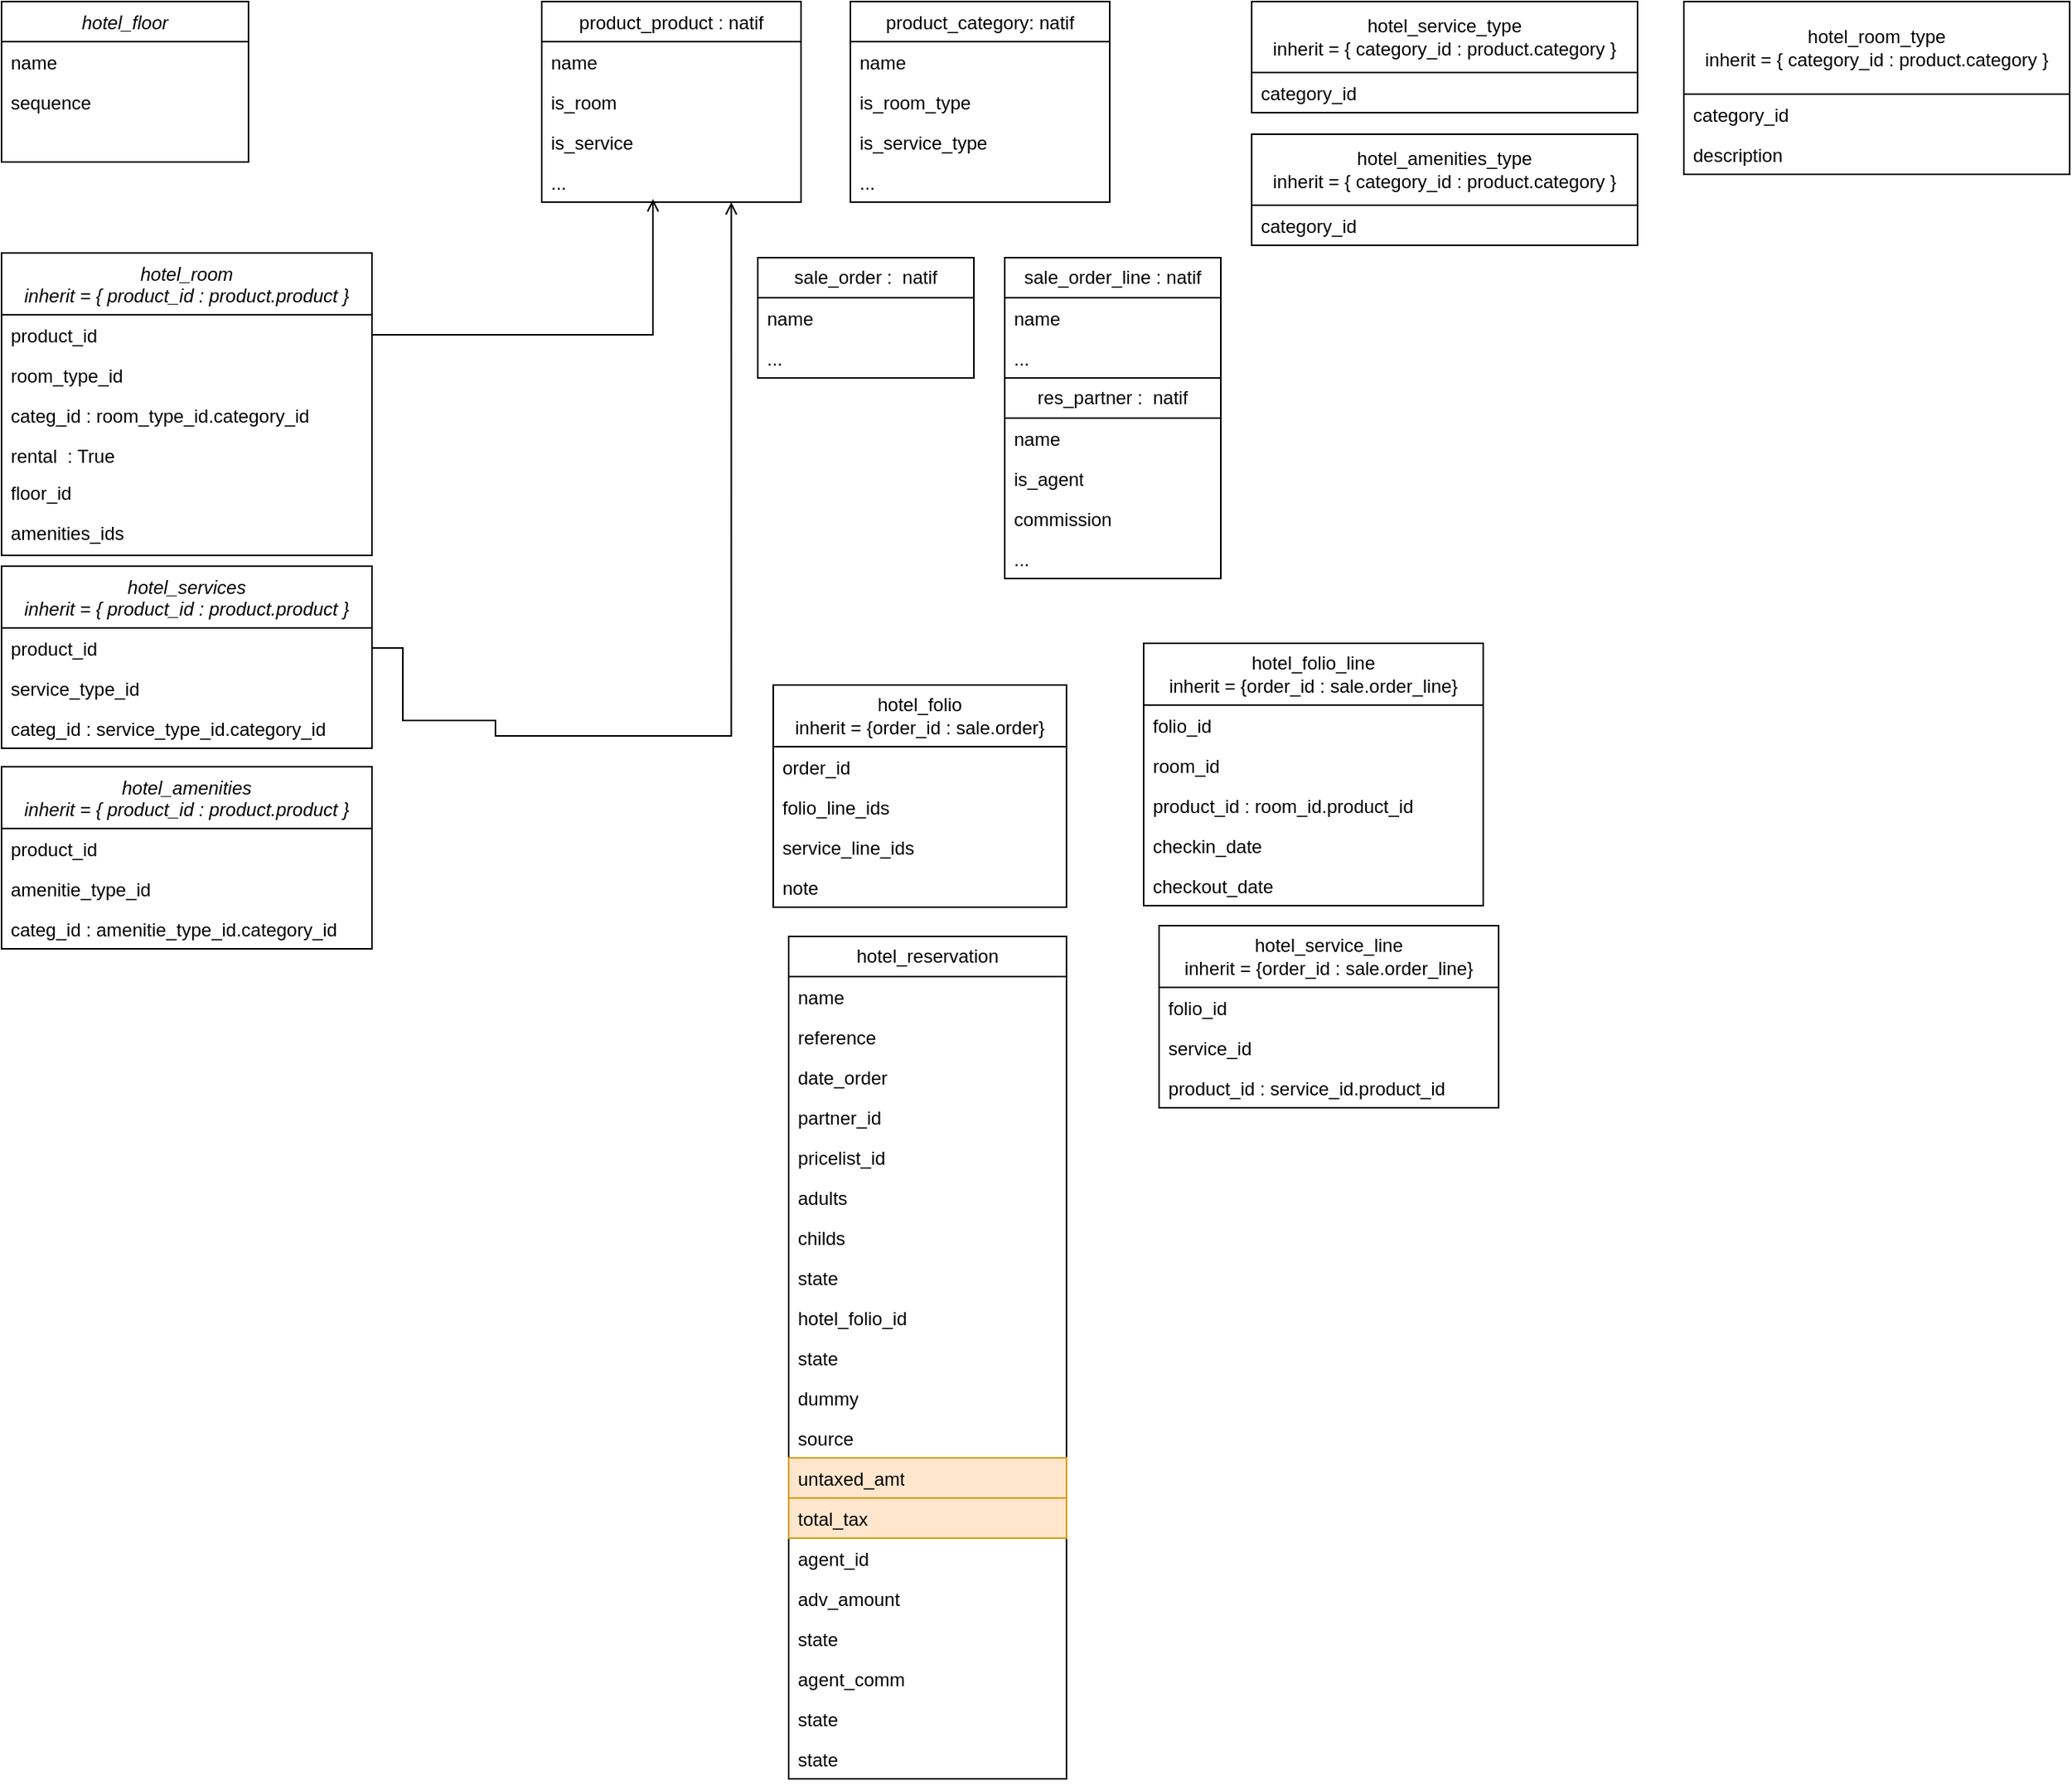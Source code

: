 <mxfile version="24.8.4">
  <diagram id="C5RBs43oDa-KdzZeNtuy" name="Page-1">
    <mxGraphModel dx="1360" dy="793" grid="1" gridSize="10" guides="1" tooltips="1" connect="1" arrows="1" fold="1" page="1" pageScale="1" pageWidth="827" pageHeight="1169" math="0" shadow="0">
      <root>
        <mxCell id="WIyWlLk6GJQsqaUBKTNV-0" />
        <mxCell id="WIyWlLk6GJQsqaUBKTNV-1" parent="WIyWlLk6GJQsqaUBKTNV-0" />
        <mxCell id="zkfFHV4jXpPFQw0GAbJ--0" value="hotel_floor" style="swimlane;fontStyle=2;align=center;verticalAlign=top;childLayout=stackLayout;horizontal=1;startSize=26;horizontalStack=0;resizeParent=1;resizeLast=0;collapsible=1;marginBottom=0;rounded=0;shadow=0;strokeWidth=1;" parent="WIyWlLk6GJQsqaUBKTNV-1" vertex="1">
          <mxGeometry x="60" y="24" width="160" height="104" as="geometry">
            <mxRectangle x="220" y="120" width="160" height="26" as="alternateBounds" />
          </mxGeometry>
        </mxCell>
        <mxCell id="zkfFHV4jXpPFQw0GAbJ--1" value="name" style="text;align=left;verticalAlign=top;spacingLeft=4;spacingRight=4;overflow=hidden;rotatable=0;points=[[0,0.5],[1,0.5]];portConstraint=eastwest;" parent="zkfFHV4jXpPFQw0GAbJ--0" vertex="1">
          <mxGeometry y="26" width="160" height="26" as="geometry" />
        </mxCell>
        <mxCell id="zkfFHV4jXpPFQw0GAbJ--2" value="sequence" style="text;align=left;verticalAlign=top;spacingLeft=4;spacingRight=4;overflow=hidden;rotatable=0;points=[[0,0.5],[1,0.5]];portConstraint=eastwest;rounded=0;shadow=0;html=0;" parent="zkfFHV4jXpPFQw0GAbJ--0" vertex="1">
          <mxGeometry y="52" width="160" height="26" as="geometry" />
        </mxCell>
        <mxCell id="zkfFHV4jXpPFQw0GAbJ--17" value="product_product : natif" style="swimlane;fontStyle=0;align=center;verticalAlign=top;childLayout=stackLayout;horizontal=1;startSize=26;horizontalStack=0;resizeParent=1;resizeLast=0;collapsible=1;marginBottom=0;rounded=0;shadow=0;strokeWidth=1;" parent="WIyWlLk6GJQsqaUBKTNV-1" vertex="1">
          <mxGeometry x="410" y="24" width="168" height="130" as="geometry">
            <mxRectangle x="500" y="120" width="160" height="26" as="alternateBounds" />
          </mxGeometry>
        </mxCell>
        <mxCell id="zkfFHV4jXpPFQw0GAbJ--19" value="name" style="text;align=left;verticalAlign=top;spacingLeft=4;spacingRight=4;overflow=hidden;rotatable=0;points=[[0,0.5],[1,0.5]];portConstraint=eastwest;rounded=0;shadow=0;html=0;" parent="zkfFHV4jXpPFQw0GAbJ--17" vertex="1">
          <mxGeometry y="26" width="168" height="26" as="geometry" />
        </mxCell>
        <mxCell id="EA4_dGLOAJ5GfH2h5GB5-25" value="is_room" style="text;align=left;verticalAlign=top;spacingLeft=4;spacingRight=4;overflow=hidden;rotatable=0;points=[[0,0.5],[1,0.5]];portConstraint=eastwest;rounded=0;shadow=0;html=0;" vertex="1" parent="zkfFHV4jXpPFQw0GAbJ--17">
          <mxGeometry y="52" width="168" height="26" as="geometry" />
        </mxCell>
        <mxCell id="EA4_dGLOAJ5GfH2h5GB5-26" value="is_service" style="text;align=left;verticalAlign=top;spacingLeft=4;spacingRight=4;overflow=hidden;rotatable=0;points=[[0,0.5],[1,0.5]];portConstraint=eastwest;rounded=0;shadow=0;html=0;" vertex="1" parent="zkfFHV4jXpPFQw0GAbJ--17">
          <mxGeometry y="78" width="168" height="26" as="geometry" />
        </mxCell>
        <mxCell id="vTVSx52YXHkKpOMaiZz1-7" value="..." style="text;align=left;verticalAlign=top;spacingLeft=4;spacingRight=4;overflow=hidden;rotatable=0;points=[[0,0.5],[1,0.5]];portConstraint=eastwest;rounded=0;shadow=0;html=0;" parent="zkfFHV4jXpPFQw0GAbJ--17" vertex="1">
          <mxGeometry y="104" width="168" height="26" as="geometry" />
        </mxCell>
        <mxCell id="zkfFHV4jXpPFQw0GAbJ--26" value="" style="endArrow=open;shadow=0;strokeWidth=1;rounded=0;curved=0;endFill=1;edgeStyle=elbowEdgeStyle;elbow=vertical;entryX=0.429;entryY=0.923;entryDx=0;entryDy=0;entryPerimeter=0;exitX=1;exitY=0.5;exitDx=0;exitDy=0;" parent="WIyWlLk6GJQsqaUBKTNV-1" source="vTVSx52YXHkKpOMaiZz1-11" target="vTVSx52YXHkKpOMaiZz1-7" edge="1">
          <mxGeometry x="0.5" y="41" relative="1" as="geometry">
            <mxPoint x="310" y="250" as="sourcePoint" />
            <mxPoint x="483" y="159" as="targetPoint" />
            <mxPoint x="-40" y="32" as="offset" />
            <Array as="points">
              <mxPoint x="430" y="240" />
              <mxPoint x="370" y="250" />
            </Array>
          </mxGeometry>
        </mxCell>
        <mxCell id="vTVSx52YXHkKpOMaiZz1-3" value="product_category: natif" style="swimlane;fontStyle=0;align=center;verticalAlign=top;childLayout=stackLayout;horizontal=1;startSize=26;horizontalStack=0;resizeParent=1;resizeLast=0;collapsible=1;marginBottom=0;rounded=0;shadow=0;strokeWidth=1;" parent="WIyWlLk6GJQsqaUBKTNV-1" vertex="1">
          <mxGeometry x="610" y="24" width="168" height="130" as="geometry">
            <mxRectangle x="550" y="140" width="160" height="26" as="alternateBounds" />
          </mxGeometry>
        </mxCell>
        <mxCell id="vTVSx52YXHkKpOMaiZz1-4" value="name" style="text;align=left;verticalAlign=top;spacingLeft=4;spacingRight=4;overflow=hidden;rotatable=0;points=[[0,0.5],[1,0.5]];portConstraint=eastwest;rounded=0;shadow=0;html=0;" parent="vTVSx52YXHkKpOMaiZz1-3" vertex="1">
          <mxGeometry y="26" width="168" height="26" as="geometry" />
        </mxCell>
        <mxCell id="EA4_dGLOAJ5GfH2h5GB5-20" value="is_room_type" style="text;align=left;verticalAlign=top;spacingLeft=4;spacingRight=4;overflow=hidden;rotatable=0;points=[[0,0.5],[1,0.5]];portConstraint=eastwest;rounded=0;shadow=0;html=0;" vertex="1" parent="vTVSx52YXHkKpOMaiZz1-3">
          <mxGeometry y="52" width="168" height="26" as="geometry" />
        </mxCell>
        <mxCell id="EA4_dGLOAJ5GfH2h5GB5-21" value="is_service_type" style="text;align=left;verticalAlign=top;spacingLeft=4;spacingRight=4;overflow=hidden;rotatable=0;points=[[0,0.5],[1,0.5]];portConstraint=eastwest;rounded=0;shadow=0;html=0;" vertex="1" parent="vTVSx52YXHkKpOMaiZz1-3">
          <mxGeometry y="78" width="168" height="26" as="geometry" />
        </mxCell>
        <mxCell id="vTVSx52YXHkKpOMaiZz1-8" value="..." style="text;align=left;verticalAlign=top;spacingLeft=4;spacingRight=4;overflow=hidden;rotatable=0;points=[[0,0.5],[1,0.5]];portConstraint=eastwest;rounded=0;shadow=0;html=0;" parent="vTVSx52YXHkKpOMaiZz1-3" vertex="1">
          <mxGeometry y="104" width="168" height="26" as="geometry" />
        </mxCell>
        <mxCell id="vTVSx52YXHkKpOMaiZz1-9" value="hotel_room&#xa;inherit = { product_id : product.product }" style="swimlane;fontStyle=2;align=center;verticalAlign=top;childLayout=stackLayout;horizontal=1;startSize=40;horizontalStack=0;resizeParent=1;resizeLast=0;collapsible=1;marginBottom=0;rounded=0;shadow=0;strokeWidth=1;" parent="WIyWlLk6GJQsqaUBKTNV-1" vertex="1">
          <mxGeometry x="60" y="187" width="240" height="196" as="geometry">
            <mxRectangle x="220" y="120" width="160" height="26" as="alternateBounds" />
          </mxGeometry>
        </mxCell>
        <mxCell id="vTVSx52YXHkKpOMaiZz1-11" value="product_id" style="text;align=left;verticalAlign=top;spacingLeft=4;spacingRight=4;overflow=hidden;rotatable=0;points=[[0,0.5],[1,0.5]];portConstraint=eastwest;rounded=0;shadow=0;html=0;" parent="vTVSx52YXHkKpOMaiZz1-9" vertex="1">
          <mxGeometry y="40" width="240" height="26" as="geometry" />
        </mxCell>
        <mxCell id="EA4_dGLOAJ5GfH2h5GB5-22" value="room_type_id" style="text;align=left;verticalAlign=top;spacingLeft=4;spacingRight=4;overflow=hidden;rotatable=0;points=[[0,0.5],[1,0.5]];portConstraint=eastwest;rounded=0;shadow=0;html=0;" vertex="1" parent="vTVSx52YXHkKpOMaiZz1-9">
          <mxGeometry y="66" width="240" height="26" as="geometry" />
        </mxCell>
        <mxCell id="EA4_dGLOAJ5GfH2h5GB5-38" value="categ_id : room_type_id.category_id" style="text;align=left;verticalAlign=top;spacingLeft=4;spacingRight=4;overflow=hidden;rotatable=0;points=[[0,0.5],[1,0.5]];portConstraint=eastwest;rounded=0;shadow=0;html=0;" vertex="1" parent="vTVSx52YXHkKpOMaiZz1-9">
          <mxGeometry y="92" width="240" height="26" as="geometry" />
        </mxCell>
        <mxCell id="vTVSx52YXHkKpOMaiZz1-13" value="rental  : True" style="text;align=left;verticalAlign=top;spacingLeft=4;spacingRight=4;overflow=hidden;rotatable=0;points=[[0,0.5],[1,0.5]];portConstraint=eastwest;rounded=0;shadow=0;html=0;" parent="vTVSx52YXHkKpOMaiZz1-9" vertex="1">
          <mxGeometry y="118" width="240" height="24" as="geometry" />
        </mxCell>
        <mxCell id="vTVSx52YXHkKpOMaiZz1-17" value="floor_id" style="text;align=left;verticalAlign=top;spacingLeft=4;spacingRight=4;overflow=hidden;rotatable=0;points=[[0,0.5],[1,0.5]];portConstraint=eastwest;rounded=0;shadow=0;html=0;" parent="vTVSx52YXHkKpOMaiZz1-9" vertex="1">
          <mxGeometry y="142" width="240" height="26" as="geometry" />
        </mxCell>
        <mxCell id="EA4_dGLOAJ5GfH2h5GB5-39" value="amenities_ids" style="text;align=left;verticalAlign=top;spacingLeft=4;spacingRight=4;overflow=hidden;rotatable=0;points=[[0,0.5],[1,0.5]];portConstraint=eastwest;rounded=0;shadow=0;html=0;" vertex="1" parent="vTVSx52YXHkKpOMaiZz1-9">
          <mxGeometry y="168" width="240" height="26" as="geometry" />
        </mxCell>
        <mxCell id="EA4_dGLOAJ5GfH2h5GB5-8" value="hotel_room_type&lt;div&gt;inherit = { category_id : product.category }&lt;/div&gt;" style="swimlane;fontStyle=0;childLayout=stackLayout;horizontal=1;startSize=60;fillColor=none;horizontalStack=0;resizeParent=1;resizeParentMax=0;resizeLast=0;collapsible=1;marginBottom=0;whiteSpace=wrap;html=1;" vertex="1" parent="WIyWlLk6GJQsqaUBKTNV-1">
          <mxGeometry x="1150" y="24" width="250" height="112" as="geometry" />
        </mxCell>
        <mxCell id="EA4_dGLOAJ5GfH2h5GB5-10" value="category_id" style="text;strokeColor=none;fillColor=none;align=left;verticalAlign=top;spacingLeft=4;spacingRight=4;overflow=hidden;rotatable=0;points=[[0,0.5],[1,0.5]];portConstraint=eastwest;whiteSpace=wrap;html=1;" vertex="1" parent="EA4_dGLOAJ5GfH2h5GB5-8">
          <mxGeometry y="60" width="250" height="26" as="geometry" />
        </mxCell>
        <mxCell id="EA4_dGLOAJ5GfH2h5GB5-11" value="description" style="text;strokeColor=none;fillColor=none;align=left;verticalAlign=top;spacingLeft=4;spacingRight=4;overflow=hidden;rotatable=0;points=[[0,0.5],[1,0.5]];portConstraint=eastwest;whiteSpace=wrap;html=1;" vertex="1" parent="EA4_dGLOAJ5GfH2h5GB5-8">
          <mxGeometry y="86" width="250" height="26" as="geometry" />
        </mxCell>
        <mxCell id="EA4_dGLOAJ5GfH2h5GB5-12" value="hotel_services&#xa;inherit = { product_id : product.product }" style="swimlane;fontStyle=2;align=center;verticalAlign=top;childLayout=stackLayout;horizontal=1;startSize=40;horizontalStack=0;resizeParent=1;resizeLast=0;collapsible=1;marginBottom=0;rounded=0;shadow=0;strokeWidth=1;" vertex="1" parent="WIyWlLk6GJQsqaUBKTNV-1">
          <mxGeometry x="60" y="390" width="240" height="118" as="geometry">
            <mxRectangle x="220" y="120" width="160" height="26" as="alternateBounds" />
          </mxGeometry>
        </mxCell>
        <mxCell id="EA4_dGLOAJ5GfH2h5GB5-13" value="product_id" style="text;align=left;verticalAlign=top;spacingLeft=4;spacingRight=4;overflow=hidden;rotatable=0;points=[[0,0.5],[1,0.5]];portConstraint=eastwest;rounded=0;shadow=0;html=0;" vertex="1" parent="EA4_dGLOAJ5GfH2h5GB5-12">
          <mxGeometry y="40" width="240" height="26" as="geometry" />
        </mxCell>
        <mxCell id="EA4_dGLOAJ5GfH2h5GB5-23" value="service_type_id" style="text;align=left;verticalAlign=top;spacingLeft=4;spacingRight=4;overflow=hidden;rotatable=0;points=[[0,0.5],[1,0.5]];portConstraint=eastwest;rounded=0;shadow=0;html=0;" vertex="1" parent="EA4_dGLOAJ5GfH2h5GB5-12">
          <mxGeometry y="66" width="240" height="26" as="geometry" />
        </mxCell>
        <mxCell id="EA4_dGLOAJ5GfH2h5GB5-24" value="categ_id : service_type_id.category_id" style="text;align=left;verticalAlign=top;spacingLeft=4;spacingRight=4;overflow=hidden;rotatable=0;points=[[0,0.5],[1,0.5]];portConstraint=eastwest;rounded=0;shadow=0;html=0;" vertex="1" parent="EA4_dGLOAJ5GfH2h5GB5-12">
          <mxGeometry y="92" width="240" height="26" as="geometry" />
        </mxCell>
        <mxCell id="EA4_dGLOAJ5GfH2h5GB5-17" value="hotel_service_type&lt;div&gt;inherit = { category_id : product.category }&lt;br&gt;&lt;/div&gt;" style="swimlane;fontStyle=0;childLayout=stackLayout;horizontal=1;startSize=46;fillColor=none;horizontalStack=0;resizeParent=1;resizeParentMax=0;resizeLast=0;collapsible=1;marginBottom=0;whiteSpace=wrap;html=1;" vertex="1" parent="WIyWlLk6GJQsqaUBKTNV-1">
          <mxGeometry x="870" y="24" width="250" height="72" as="geometry" />
        </mxCell>
        <mxCell id="EA4_dGLOAJ5GfH2h5GB5-18" value="category_id" style="text;strokeColor=none;fillColor=none;align=left;verticalAlign=top;spacingLeft=4;spacingRight=4;overflow=hidden;rotatable=0;points=[[0,0.5],[1,0.5]];portConstraint=eastwest;whiteSpace=wrap;html=1;" vertex="1" parent="EA4_dGLOAJ5GfH2h5GB5-17">
          <mxGeometry y="46" width="250" height="26" as="geometry" />
        </mxCell>
        <mxCell id="EA4_dGLOAJ5GfH2h5GB5-30" value="" style="endArrow=open;shadow=0;strokeWidth=1;rounded=0;endFill=1;edgeStyle=orthogonalEdgeStyle;elbow=vertical;entryX=0.571;entryY=1.077;entryDx=0;entryDy=0;entryPerimeter=0;exitX=1;exitY=0.5;exitDx=0;exitDy=0;" edge="1" parent="WIyWlLk6GJQsqaUBKTNV-1" source="EA4_dGLOAJ5GfH2h5GB5-13">
          <mxGeometry x="0.5" y="41" relative="1" as="geometry">
            <mxPoint x="370" y="490" as="sourcePoint" />
            <mxPoint x="532.808" y="154.002" as="targetPoint" />
            <mxPoint x="-40" y="32" as="offset" />
            <Array as="points">
              <mxPoint x="320" y="490" />
              <mxPoint x="380" y="490" />
              <mxPoint x="380" y="500" />
              <mxPoint x="533" y="500" />
            </Array>
          </mxGeometry>
        </mxCell>
        <mxCell id="EA4_dGLOAJ5GfH2h5GB5-32" value="hotel_amenities_type&lt;div&gt;inherit = { category_id : product.category }&lt;br&gt;&lt;/div&gt;" style="swimlane;fontStyle=0;childLayout=stackLayout;horizontal=1;startSize=46;fillColor=none;horizontalStack=0;resizeParent=1;resizeParentMax=0;resizeLast=0;collapsible=1;marginBottom=0;whiteSpace=wrap;html=1;" vertex="1" parent="WIyWlLk6GJQsqaUBKTNV-1">
          <mxGeometry x="870" y="110" width="250" height="72" as="geometry" />
        </mxCell>
        <mxCell id="EA4_dGLOAJ5GfH2h5GB5-33" value="category_id" style="text;strokeColor=none;fillColor=none;align=left;verticalAlign=top;spacingLeft=4;spacingRight=4;overflow=hidden;rotatable=0;points=[[0,0.5],[1,0.5]];portConstraint=eastwest;whiteSpace=wrap;html=1;" vertex="1" parent="EA4_dGLOAJ5GfH2h5GB5-32">
          <mxGeometry y="46" width="250" height="26" as="geometry" />
        </mxCell>
        <mxCell id="EA4_dGLOAJ5GfH2h5GB5-34" value="hotel_amenities&#xa;inherit = { product_id : product.product }" style="swimlane;fontStyle=2;align=center;verticalAlign=top;childLayout=stackLayout;horizontal=1;startSize=40;horizontalStack=0;resizeParent=1;resizeLast=0;collapsible=1;marginBottom=0;rounded=0;shadow=0;strokeWidth=1;" vertex="1" parent="WIyWlLk6GJQsqaUBKTNV-1">
          <mxGeometry x="60" y="520" width="240" height="118" as="geometry">
            <mxRectangle x="220" y="120" width="160" height="26" as="alternateBounds" />
          </mxGeometry>
        </mxCell>
        <mxCell id="EA4_dGLOAJ5GfH2h5GB5-35" value="product_id" style="text;align=left;verticalAlign=top;spacingLeft=4;spacingRight=4;overflow=hidden;rotatable=0;points=[[0,0.5],[1,0.5]];portConstraint=eastwest;rounded=0;shadow=0;html=0;" vertex="1" parent="EA4_dGLOAJ5GfH2h5GB5-34">
          <mxGeometry y="40" width="240" height="26" as="geometry" />
        </mxCell>
        <mxCell id="EA4_dGLOAJ5GfH2h5GB5-36" value="amenitie_type_id" style="text;align=left;verticalAlign=top;spacingLeft=4;spacingRight=4;overflow=hidden;rotatable=0;points=[[0,0.5],[1,0.5]];portConstraint=eastwest;rounded=0;shadow=0;html=0;" vertex="1" parent="EA4_dGLOAJ5GfH2h5GB5-34">
          <mxGeometry y="66" width="240" height="26" as="geometry" />
        </mxCell>
        <mxCell id="EA4_dGLOAJ5GfH2h5GB5-37" value="categ_id : amenitie_type_id.category_id" style="text;align=left;verticalAlign=top;spacingLeft=4;spacingRight=4;overflow=hidden;rotatable=0;points=[[0,0.5],[1,0.5]];portConstraint=eastwest;rounded=0;shadow=0;html=0;" vertex="1" parent="EA4_dGLOAJ5GfH2h5GB5-34">
          <mxGeometry y="92" width="240" height="26" as="geometry" />
        </mxCell>
        <mxCell id="EA4_dGLOAJ5GfH2h5GB5-40" value="hotel_folio&lt;div&gt;inherit = {order_id : sale.order}&lt;/div&gt;" style="swimlane;fontStyle=0;childLayout=stackLayout;horizontal=1;startSize=40;fillColor=none;horizontalStack=0;resizeParent=1;resizeParentMax=0;resizeLast=0;collapsible=1;marginBottom=0;whiteSpace=wrap;html=1;" vertex="1" parent="WIyWlLk6GJQsqaUBKTNV-1">
          <mxGeometry x="560" y="467" width="190" height="144" as="geometry" />
        </mxCell>
        <mxCell id="EA4_dGLOAJ5GfH2h5GB5-41" value="order_id" style="text;strokeColor=none;fillColor=none;align=left;verticalAlign=top;spacingLeft=4;spacingRight=4;overflow=hidden;rotatable=0;points=[[0,0.5],[1,0.5]];portConstraint=eastwest;whiteSpace=wrap;html=1;" vertex="1" parent="EA4_dGLOAJ5GfH2h5GB5-40">
          <mxGeometry y="40" width="190" height="26" as="geometry" />
        </mxCell>
        <mxCell id="EA4_dGLOAJ5GfH2h5GB5-42" value="folio_line_ids" style="text;strokeColor=none;fillColor=none;align=left;verticalAlign=top;spacingLeft=4;spacingRight=4;overflow=hidden;rotatable=0;points=[[0,0.5],[1,0.5]];portConstraint=eastwest;whiteSpace=wrap;html=1;" vertex="1" parent="EA4_dGLOAJ5GfH2h5GB5-40">
          <mxGeometry y="66" width="190" height="26" as="geometry" />
        </mxCell>
        <mxCell id="EA4_dGLOAJ5GfH2h5GB5-57" value="service_line_ids" style="text;strokeColor=none;fillColor=none;align=left;verticalAlign=top;spacingLeft=4;spacingRight=4;overflow=hidden;rotatable=0;points=[[0,0.5],[1,0.5]];portConstraint=eastwest;whiteSpace=wrap;html=1;" vertex="1" parent="EA4_dGLOAJ5GfH2h5GB5-40">
          <mxGeometry y="92" width="190" height="26" as="geometry" />
        </mxCell>
        <mxCell id="EA4_dGLOAJ5GfH2h5GB5-43" value="note" style="text;strokeColor=none;fillColor=none;align=left;verticalAlign=top;spacingLeft=4;spacingRight=4;overflow=hidden;rotatable=0;points=[[0,0.5],[1,0.5]];portConstraint=eastwest;whiteSpace=wrap;html=1;" vertex="1" parent="EA4_dGLOAJ5GfH2h5GB5-40">
          <mxGeometry y="118" width="190" height="26" as="geometry" />
        </mxCell>
        <mxCell id="EA4_dGLOAJ5GfH2h5GB5-46" value="sale_order :&amp;nbsp; natif" style="swimlane;fontStyle=0;childLayout=stackLayout;horizontal=1;startSize=26;fillColor=none;horizontalStack=0;resizeParent=1;resizeParentMax=0;resizeLast=0;collapsible=1;marginBottom=0;whiteSpace=wrap;html=1;" vertex="1" parent="WIyWlLk6GJQsqaUBKTNV-1">
          <mxGeometry x="550" y="190" width="140" height="78" as="geometry" />
        </mxCell>
        <mxCell id="EA4_dGLOAJ5GfH2h5GB5-47" value="name" style="text;strokeColor=none;fillColor=none;align=left;verticalAlign=top;spacingLeft=4;spacingRight=4;overflow=hidden;rotatable=0;points=[[0,0.5],[1,0.5]];portConstraint=eastwest;whiteSpace=wrap;html=1;" vertex="1" parent="EA4_dGLOAJ5GfH2h5GB5-46">
          <mxGeometry y="26" width="140" height="26" as="geometry" />
        </mxCell>
        <mxCell id="EA4_dGLOAJ5GfH2h5GB5-48" value="..." style="text;strokeColor=none;fillColor=none;align=left;verticalAlign=top;spacingLeft=4;spacingRight=4;overflow=hidden;rotatable=0;points=[[0,0.5],[1,0.5]];portConstraint=eastwest;whiteSpace=wrap;html=1;" vertex="1" parent="EA4_dGLOAJ5GfH2h5GB5-46">
          <mxGeometry y="52" width="140" height="26" as="geometry" />
        </mxCell>
        <mxCell id="EA4_dGLOAJ5GfH2h5GB5-50" value="sale_order_line : natif" style="swimlane;fontStyle=0;childLayout=stackLayout;horizontal=1;startSize=26;fillColor=none;horizontalStack=0;resizeParent=1;resizeParentMax=0;resizeLast=0;collapsible=1;marginBottom=0;whiteSpace=wrap;html=1;" vertex="1" parent="WIyWlLk6GJQsqaUBKTNV-1">
          <mxGeometry x="710" y="190" width="140" height="78" as="geometry" />
        </mxCell>
        <mxCell id="EA4_dGLOAJ5GfH2h5GB5-51" value="name" style="text;strokeColor=none;fillColor=none;align=left;verticalAlign=top;spacingLeft=4;spacingRight=4;overflow=hidden;rotatable=0;points=[[0,0.5],[1,0.5]];portConstraint=eastwest;whiteSpace=wrap;html=1;" vertex="1" parent="EA4_dGLOAJ5GfH2h5GB5-50">
          <mxGeometry y="26" width="140" height="26" as="geometry" />
        </mxCell>
        <mxCell id="EA4_dGLOAJ5GfH2h5GB5-52" value="..." style="text;strokeColor=none;fillColor=none;align=left;verticalAlign=top;spacingLeft=4;spacingRight=4;overflow=hidden;rotatable=0;points=[[0,0.5],[1,0.5]];portConstraint=eastwest;whiteSpace=wrap;html=1;" vertex="1" parent="EA4_dGLOAJ5GfH2h5GB5-50">
          <mxGeometry y="52" width="140" height="26" as="geometry" />
        </mxCell>
        <mxCell id="EA4_dGLOAJ5GfH2h5GB5-53" value="hotel_folio_line&lt;div&gt;inherit = {order_id : sale.order_line}&lt;/div&gt;" style="swimlane;fontStyle=0;childLayout=stackLayout;horizontal=1;startSize=40;fillColor=none;horizontalStack=0;resizeParent=1;resizeParentMax=0;resizeLast=0;collapsible=1;marginBottom=0;whiteSpace=wrap;html=1;" vertex="1" parent="WIyWlLk6GJQsqaUBKTNV-1">
          <mxGeometry x="800" y="440" width="220" height="170" as="geometry" />
        </mxCell>
        <mxCell id="EA4_dGLOAJ5GfH2h5GB5-54" value="folio_id" style="text;strokeColor=none;fillColor=none;align=left;verticalAlign=top;spacingLeft=4;spacingRight=4;overflow=hidden;rotatable=0;points=[[0,0.5],[1,0.5]];portConstraint=eastwest;whiteSpace=wrap;html=1;" vertex="1" parent="EA4_dGLOAJ5GfH2h5GB5-53">
          <mxGeometry y="40" width="220" height="26" as="geometry" />
        </mxCell>
        <mxCell id="EA4_dGLOAJ5GfH2h5GB5-55" value="room_id" style="text;strokeColor=none;fillColor=none;align=left;verticalAlign=top;spacingLeft=4;spacingRight=4;overflow=hidden;rotatable=0;points=[[0,0.5],[1,0.5]];portConstraint=eastwest;whiteSpace=wrap;html=1;" vertex="1" parent="EA4_dGLOAJ5GfH2h5GB5-53">
          <mxGeometry y="66" width="220" height="26" as="geometry" />
        </mxCell>
        <mxCell id="EA4_dGLOAJ5GfH2h5GB5-58" value="product_id : room_id.product_id" style="text;strokeColor=none;fillColor=none;align=left;verticalAlign=top;spacingLeft=4;spacingRight=4;overflow=hidden;rotatable=0;points=[[0,0.5],[1,0.5]];portConstraint=eastwest;whiteSpace=wrap;html=1;" vertex="1" parent="EA4_dGLOAJ5GfH2h5GB5-53">
          <mxGeometry y="92" width="220" height="26" as="geometry" />
        </mxCell>
        <mxCell id="EA4_dGLOAJ5GfH2h5GB5-56" value="checkin_date" style="text;strokeColor=none;fillColor=none;align=left;verticalAlign=top;spacingLeft=4;spacingRight=4;overflow=hidden;rotatable=0;points=[[0,0.5],[1,0.5]];portConstraint=eastwest;whiteSpace=wrap;html=1;" vertex="1" parent="EA4_dGLOAJ5GfH2h5GB5-53">
          <mxGeometry y="118" width="220" height="26" as="geometry" />
        </mxCell>
        <mxCell id="EA4_dGLOAJ5GfH2h5GB5-59" value="checkout_date" style="text;strokeColor=none;fillColor=none;align=left;verticalAlign=top;spacingLeft=4;spacingRight=4;overflow=hidden;rotatable=0;points=[[0,0.5],[1,0.5]];portConstraint=eastwest;whiteSpace=wrap;html=1;" vertex="1" parent="EA4_dGLOAJ5GfH2h5GB5-53">
          <mxGeometry y="144" width="220" height="26" as="geometry" />
        </mxCell>
        <mxCell id="EA4_dGLOAJ5GfH2h5GB5-60" value="hotel_service_line&lt;div&gt;inherit = {order_id : sale.order_line}&lt;/div&gt;" style="swimlane;fontStyle=0;childLayout=stackLayout;horizontal=1;startSize=40;fillColor=none;horizontalStack=0;resizeParent=1;resizeParentMax=0;resizeLast=0;collapsible=1;marginBottom=0;whiteSpace=wrap;html=1;" vertex="1" parent="WIyWlLk6GJQsqaUBKTNV-1">
          <mxGeometry x="810" y="623" width="220" height="118" as="geometry" />
        </mxCell>
        <mxCell id="EA4_dGLOAJ5GfH2h5GB5-61" value="folio_id" style="text;strokeColor=none;fillColor=none;align=left;verticalAlign=top;spacingLeft=4;spacingRight=4;overflow=hidden;rotatable=0;points=[[0,0.5],[1,0.5]];portConstraint=eastwest;whiteSpace=wrap;html=1;" vertex="1" parent="EA4_dGLOAJ5GfH2h5GB5-60">
          <mxGeometry y="40" width="220" height="26" as="geometry" />
        </mxCell>
        <mxCell id="EA4_dGLOAJ5GfH2h5GB5-62" value="service_id" style="text;strokeColor=none;fillColor=none;align=left;verticalAlign=top;spacingLeft=4;spacingRight=4;overflow=hidden;rotatable=0;points=[[0,0.5],[1,0.5]];portConstraint=eastwest;whiteSpace=wrap;html=1;" vertex="1" parent="EA4_dGLOAJ5GfH2h5GB5-60">
          <mxGeometry y="66" width="220" height="26" as="geometry" />
        </mxCell>
        <mxCell id="EA4_dGLOAJ5GfH2h5GB5-63" value="product_id : service_id.product_id" style="text;strokeColor=none;fillColor=none;align=left;verticalAlign=top;spacingLeft=4;spacingRight=4;overflow=hidden;rotatable=0;points=[[0,0.5],[1,0.5]];portConstraint=eastwest;whiteSpace=wrap;html=1;" vertex="1" parent="EA4_dGLOAJ5GfH2h5GB5-60">
          <mxGeometry y="92" width="220" height="26" as="geometry" />
        </mxCell>
        <mxCell id="EA4_dGLOAJ5GfH2h5GB5-66" value="hotel_reservation" style="swimlane;fontStyle=0;childLayout=stackLayout;horizontal=1;startSize=26;fillColor=none;horizontalStack=0;resizeParent=1;resizeParentMax=0;resizeLast=0;collapsible=1;marginBottom=0;whiteSpace=wrap;html=1;" vertex="1" parent="WIyWlLk6GJQsqaUBKTNV-1">
          <mxGeometry x="570" y="630" width="180" height="546" as="geometry" />
        </mxCell>
        <mxCell id="EA4_dGLOAJ5GfH2h5GB5-67" value="name" style="text;strokeColor=none;fillColor=none;align=left;verticalAlign=top;spacingLeft=4;spacingRight=4;overflow=hidden;rotatable=0;points=[[0,0.5],[1,0.5]];portConstraint=eastwest;whiteSpace=wrap;html=1;" vertex="1" parent="EA4_dGLOAJ5GfH2h5GB5-66">
          <mxGeometry y="26" width="180" height="26" as="geometry" />
        </mxCell>
        <mxCell id="EA4_dGLOAJ5GfH2h5GB5-93" value="reference" style="text;strokeColor=none;fillColor=none;align=left;verticalAlign=top;spacingLeft=4;spacingRight=4;overflow=hidden;rotatable=0;points=[[0,0.5],[1,0.5]];portConstraint=eastwest;whiteSpace=wrap;html=1;" vertex="1" parent="EA4_dGLOAJ5GfH2h5GB5-66">
          <mxGeometry y="52" width="180" height="26" as="geometry" />
        </mxCell>
        <mxCell id="EA4_dGLOAJ5GfH2h5GB5-68" value="date_order" style="text;strokeColor=none;fillColor=none;align=left;verticalAlign=top;spacingLeft=4;spacingRight=4;overflow=hidden;rotatable=0;points=[[0,0.5],[1,0.5]];portConstraint=eastwest;whiteSpace=wrap;html=1;" vertex="1" parent="EA4_dGLOAJ5GfH2h5GB5-66">
          <mxGeometry y="78" width="180" height="26" as="geometry" />
        </mxCell>
        <mxCell id="EA4_dGLOAJ5GfH2h5GB5-69" value="partner_id" style="text;strokeColor=none;fillColor=none;align=left;verticalAlign=top;spacingLeft=4;spacingRight=4;overflow=hidden;rotatable=0;points=[[0,0.5],[1,0.5]];portConstraint=eastwest;whiteSpace=wrap;html=1;" vertex="1" parent="EA4_dGLOAJ5GfH2h5GB5-66">
          <mxGeometry y="104" width="180" height="26" as="geometry" />
        </mxCell>
        <mxCell id="EA4_dGLOAJ5GfH2h5GB5-73" value="pricelist_id" style="text;strokeColor=none;fillColor=none;align=left;verticalAlign=top;spacingLeft=4;spacingRight=4;overflow=hidden;rotatable=0;points=[[0,0.5],[1,0.5]];portConstraint=eastwest;whiteSpace=wrap;html=1;" vertex="1" parent="EA4_dGLOAJ5GfH2h5GB5-66">
          <mxGeometry y="130" width="180" height="26" as="geometry" />
        </mxCell>
        <mxCell id="EA4_dGLOAJ5GfH2h5GB5-74" value="adults" style="text;strokeColor=none;fillColor=none;align=left;verticalAlign=top;spacingLeft=4;spacingRight=4;overflow=hidden;rotatable=0;points=[[0,0.5],[1,0.5]];portConstraint=eastwest;whiteSpace=wrap;html=1;" vertex="1" parent="EA4_dGLOAJ5GfH2h5GB5-66">
          <mxGeometry y="156" width="180" height="26" as="geometry" />
        </mxCell>
        <mxCell id="EA4_dGLOAJ5GfH2h5GB5-75" value="childs" style="text;strokeColor=none;fillColor=none;align=left;verticalAlign=top;spacingLeft=4;spacingRight=4;overflow=hidden;rotatable=0;points=[[0,0.5],[1,0.5]];portConstraint=eastwest;whiteSpace=wrap;html=1;" vertex="1" parent="EA4_dGLOAJ5GfH2h5GB5-66">
          <mxGeometry y="182" width="180" height="26" as="geometry" />
        </mxCell>
        <mxCell id="EA4_dGLOAJ5GfH2h5GB5-76" value="state" style="text;strokeColor=none;fillColor=none;align=left;verticalAlign=top;spacingLeft=4;spacingRight=4;overflow=hidden;rotatable=0;points=[[0,0.5],[1,0.5]];portConstraint=eastwest;whiteSpace=wrap;html=1;" vertex="1" parent="EA4_dGLOAJ5GfH2h5GB5-66">
          <mxGeometry y="208" width="180" height="26" as="geometry" />
        </mxCell>
        <mxCell id="EA4_dGLOAJ5GfH2h5GB5-77" value="hotel_folio_id" style="text;strokeColor=none;fillColor=none;align=left;verticalAlign=top;spacingLeft=4;spacingRight=4;overflow=hidden;rotatable=0;points=[[0,0.5],[1,0.5]];portConstraint=eastwest;whiteSpace=wrap;html=1;" vertex="1" parent="EA4_dGLOAJ5GfH2h5GB5-66">
          <mxGeometry y="234" width="180" height="26" as="geometry" />
        </mxCell>
        <mxCell id="EA4_dGLOAJ5GfH2h5GB5-78" value="state" style="text;strokeColor=none;fillColor=none;align=left;verticalAlign=top;spacingLeft=4;spacingRight=4;overflow=hidden;rotatable=0;points=[[0,0.5],[1,0.5]];portConstraint=eastwest;whiteSpace=wrap;html=1;" vertex="1" parent="EA4_dGLOAJ5GfH2h5GB5-66">
          <mxGeometry y="260" width="180" height="26" as="geometry" />
        </mxCell>
        <mxCell id="EA4_dGLOAJ5GfH2h5GB5-79" value="dummy" style="text;strokeColor=none;fillColor=none;align=left;verticalAlign=top;spacingLeft=4;spacingRight=4;overflow=hidden;rotatable=0;points=[[0,0.5],[1,0.5]];portConstraint=eastwest;whiteSpace=wrap;html=1;" vertex="1" parent="EA4_dGLOAJ5GfH2h5GB5-66">
          <mxGeometry y="286" width="180" height="26" as="geometry" />
        </mxCell>
        <mxCell id="EA4_dGLOAJ5GfH2h5GB5-80" value="source" style="text;strokeColor=none;fillColor=none;align=left;verticalAlign=top;spacingLeft=4;spacingRight=4;overflow=hidden;rotatable=0;points=[[0,0.5],[1,0.5]];portConstraint=eastwest;whiteSpace=wrap;html=1;" vertex="1" parent="EA4_dGLOAJ5GfH2h5GB5-66">
          <mxGeometry y="312" width="180" height="26" as="geometry" />
        </mxCell>
        <mxCell id="EA4_dGLOAJ5GfH2h5GB5-82" value="untaxed_amt" style="text;strokeColor=#d79b00;fillColor=#ffe6cc;align=left;verticalAlign=top;spacingLeft=4;spacingRight=4;overflow=hidden;rotatable=0;points=[[0,0.5],[1,0.5]];portConstraint=eastwest;whiteSpace=wrap;html=1;" vertex="1" parent="EA4_dGLOAJ5GfH2h5GB5-66">
          <mxGeometry y="338" width="180" height="26" as="geometry" />
        </mxCell>
        <mxCell id="EA4_dGLOAJ5GfH2h5GB5-83" value="total_tax&lt;div&gt;&lt;br&gt;&lt;/div&gt;" style="text;strokeColor=#d79b00;fillColor=#ffe6cc;align=left;verticalAlign=top;spacingLeft=4;spacingRight=4;overflow=hidden;rotatable=0;points=[[0,0.5],[1,0.5]];portConstraint=eastwest;whiteSpace=wrap;html=1;" vertex="1" parent="EA4_dGLOAJ5GfH2h5GB5-66">
          <mxGeometry y="364" width="180" height="26" as="geometry" />
        </mxCell>
        <mxCell id="EA4_dGLOAJ5GfH2h5GB5-85" value="agent_id" style="text;strokeColor=none;fillColor=none;align=left;verticalAlign=top;spacingLeft=4;spacingRight=4;overflow=hidden;rotatable=0;points=[[0,0.5],[1,0.5]];portConstraint=eastwest;whiteSpace=wrap;html=1;" vertex="1" parent="EA4_dGLOAJ5GfH2h5GB5-66">
          <mxGeometry y="390" width="180" height="26" as="geometry" />
        </mxCell>
        <mxCell id="EA4_dGLOAJ5GfH2h5GB5-86" value="adv_amount" style="text;strokeColor=none;fillColor=none;align=left;verticalAlign=top;spacingLeft=4;spacingRight=4;overflow=hidden;rotatable=0;points=[[0,0.5],[1,0.5]];portConstraint=eastwest;whiteSpace=wrap;html=1;" vertex="1" parent="EA4_dGLOAJ5GfH2h5GB5-66">
          <mxGeometry y="416" width="180" height="26" as="geometry" />
        </mxCell>
        <mxCell id="EA4_dGLOAJ5GfH2h5GB5-87" value="state" style="text;strokeColor=none;fillColor=none;align=left;verticalAlign=top;spacingLeft=4;spacingRight=4;overflow=hidden;rotatable=0;points=[[0,0.5],[1,0.5]];portConstraint=eastwest;whiteSpace=wrap;html=1;" vertex="1" parent="EA4_dGLOAJ5GfH2h5GB5-66">
          <mxGeometry y="442" width="180" height="26" as="geometry" />
        </mxCell>
        <mxCell id="EA4_dGLOAJ5GfH2h5GB5-88" value="agent_comm" style="text;strokeColor=none;fillColor=none;align=left;verticalAlign=top;spacingLeft=4;spacingRight=4;overflow=hidden;rotatable=0;points=[[0,0.5],[1,0.5]];portConstraint=eastwest;whiteSpace=wrap;html=1;" vertex="1" parent="EA4_dGLOAJ5GfH2h5GB5-66">
          <mxGeometry y="468" width="180" height="26" as="geometry" />
        </mxCell>
        <mxCell id="EA4_dGLOAJ5GfH2h5GB5-89" value="state" style="text;strokeColor=none;fillColor=none;align=left;verticalAlign=top;spacingLeft=4;spacingRight=4;overflow=hidden;rotatable=0;points=[[0,0.5],[1,0.5]];portConstraint=eastwest;whiteSpace=wrap;html=1;" vertex="1" parent="EA4_dGLOAJ5GfH2h5GB5-66">
          <mxGeometry y="494" width="180" height="26" as="geometry" />
        </mxCell>
        <mxCell id="EA4_dGLOAJ5GfH2h5GB5-90" value="state" style="text;strokeColor=none;fillColor=none;align=left;verticalAlign=top;spacingLeft=4;spacingRight=4;overflow=hidden;rotatable=0;points=[[0,0.5],[1,0.5]];portConstraint=eastwest;whiteSpace=wrap;html=1;" vertex="1" parent="EA4_dGLOAJ5GfH2h5GB5-66">
          <mxGeometry y="520" width="180" height="26" as="geometry" />
        </mxCell>
        <mxCell id="EA4_dGLOAJ5GfH2h5GB5-70" value="res_partner :&amp;nbsp; natif" style="swimlane;fontStyle=0;childLayout=stackLayout;horizontal=1;startSize=26;fillColor=none;horizontalStack=0;resizeParent=1;resizeParentMax=0;resizeLast=0;collapsible=1;marginBottom=0;whiteSpace=wrap;html=1;" vertex="1" parent="WIyWlLk6GJQsqaUBKTNV-1">
          <mxGeometry x="710" y="268" width="140" height="130" as="geometry" />
        </mxCell>
        <mxCell id="EA4_dGLOAJ5GfH2h5GB5-71" value="name" style="text;strokeColor=none;fillColor=none;align=left;verticalAlign=top;spacingLeft=4;spacingRight=4;overflow=hidden;rotatable=0;points=[[0,0.5],[1,0.5]];portConstraint=eastwest;whiteSpace=wrap;html=1;" vertex="1" parent="EA4_dGLOAJ5GfH2h5GB5-70">
          <mxGeometry y="26" width="140" height="26" as="geometry" />
        </mxCell>
        <mxCell id="EA4_dGLOAJ5GfH2h5GB5-72" value="is_agent" style="text;strokeColor=none;fillColor=none;align=left;verticalAlign=top;spacingLeft=4;spacingRight=4;overflow=hidden;rotatable=0;points=[[0,0.5],[1,0.5]];portConstraint=eastwest;whiteSpace=wrap;html=1;" vertex="1" parent="EA4_dGLOAJ5GfH2h5GB5-70">
          <mxGeometry y="52" width="140" height="26" as="geometry" />
        </mxCell>
        <mxCell id="EA4_dGLOAJ5GfH2h5GB5-91" value="commission" style="text;strokeColor=none;fillColor=none;align=left;verticalAlign=top;spacingLeft=4;spacingRight=4;overflow=hidden;rotatable=0;points=[[0,0.5],[1,0.5]];portConstraint=eastwest;whiteSpace=wrap;html=1;" vertex="1" parent="EA4_dGLOAJ5GfH2h5GB5-70">
          <mxGeometry y="78" width="140" height="26" as="geometry" />
        </mxCell>
        <mxCell id="EA4_dGLOAJ5GfH2h5GB5-92" value="..." style="text;strokeColor=none;fillColor=none;align=left;verticalAlign=top;spacingLeft=4;spacingRight=4;overflow=hidden;rotatable=0;points=[[0,0.5],[1,0.5]];portConstraint=eastwest;whiteSpace=wrap;html=1;" vertex="1" parent="EA4_dGLOAJ5GfH2h5GB5-70">
          <mxGeometry y="104" width="140" height="26" as="geometry" />
        </mxCell>
      </root>
    </mxGraphModel>
  </diagram>
</mxfile>
